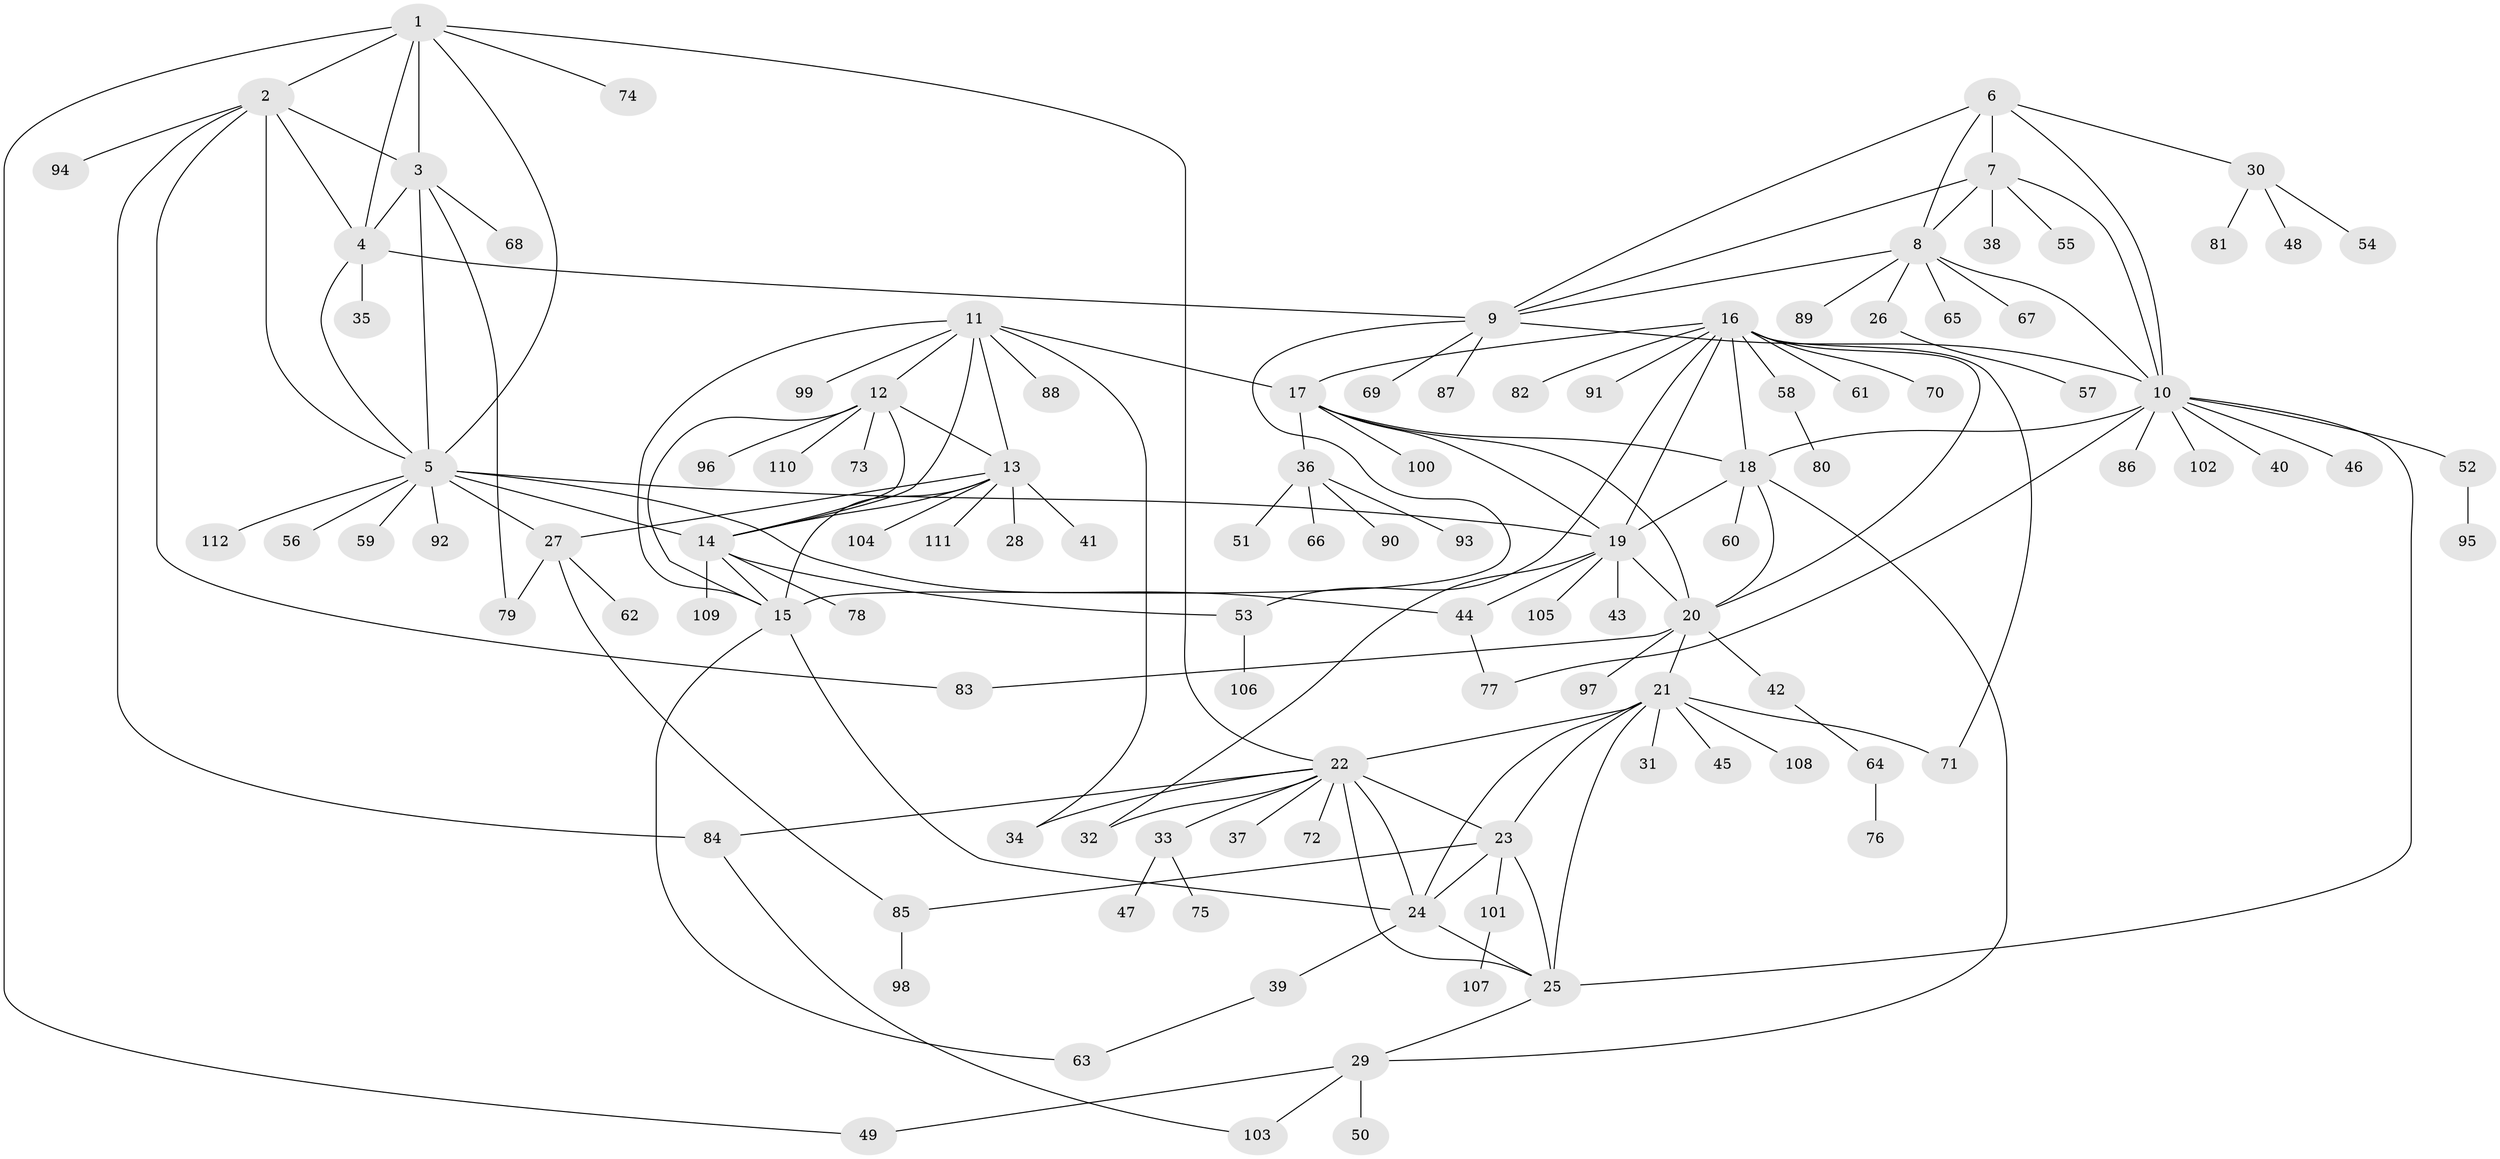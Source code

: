 // coarse degree distribution, {5: 0.07352941176470588, 7: 0.058823529411764705, 3: 0.029411764705882353, 1: 0.47058823529411764, 2: 0.14705882352941177, 4: 0.058823529411764705, 8: 0.029411764705882353, 9: 0.058823529411764705, 6: 0.058823529411764705, 11: 0.014705882352941176}
// Generated by graph-tools (version 1.1) at 2025/37/03/04/25 23:37:34]
// undirected, 112 vertices, 162 edges
graph export_dot {
  node [color=gray90,style=filled];
  1;
  2;
  3;
  4;
  5;
  6;
  7;
  8;
  9;
  10;
  11;
  12;
  13;
  14;
  15;
  16;
  17;
  18;
  19;
  20;
  21;
  22;
  23;
  24;
  25;
  26;
  27;
  28;
  29;
  30;
  31;
  32;
  33;
  34;
  35;
  36;
  37;
  38;
  39;
  40;
  41;
  42;
  43;
  44;
  45;
  46;
  47;
  48;
  49;
  50;
  51;
  52;
  53;
  54;
  55;
  56;
  57;
  58;
  59;
  60;
  61;
  62;
  63;
  64;
  65;
  66;
  67;
  68;
  69;
  70;
  71;
  72;
  73;
  74;
  75;
  76;
  77;
  78;
  79;
  80;
  81;
  82;
  83;
  84;
  85;
  86;
  87;
  88;
  89;
  90;
  91;
  92;
  93;
  94;
  95;
  96;
  97;
  98;
  99;
  100;
  101;
  102;
  103;
  104;
  105;
  106;
  107;
  108;
  109;
  110;
  111;
  112;
  1 -- 2;
  1 -- 3;
  1 -- 4;
  1 -- 5;
  1 -- 22;
  1 -- 49;
  1 -- 74;
  2 -- 3;
  2 -- 4;
  2 -- 5;
  2 -- 83;
  2 -- 84;
  2 -- 94;
  3 -- 4;
  3 -- 5;
  3 -- 68;
  3 -- 79;
  4 -- 5;
  4 -- 9;
  4 -- 35;
  5 -- 14;
  5 -- 19;
  5 -- 27;
  5 -- 44;
  5 -- 56;
  5 -- 59;
  5 -- 92;
  5 -- 112;
  6 -- 7;
  6 -- 8;
  6 -- 9;
  6 -- 10;
  6 -- 30;
  7 -- 8;
  7 -- 9;
  7 -- 10;
  7 -- 38;
  7 -- 55;
  8 -- 9;
  8 -- 10;
  8 -- 26;
  8 -- 65;
  8 -- 67;
  8 -- 89;
  9 -- 10;
  9 -- 15;
  9 -- 69;
  9 -- 87;
  10 -- 18;
  10 -- 25;
  10 -- 40;
  10 -- 46;
  10 -- 52;
  10 -- 77;
  10 -- 86;
  10 -- 102;
  11 -- 12;
  11 -- 13;
  11 -- 14;
  11 -- 15;
  11 -- 17;
  11 -- 34;
  11 -- 88;
  11 -- 99;
  12 -- 13;
  12 -- 14;
  12 -- 15;
  12 -- 73;
  12 -- 96;
  12 -- 110;
  13 -- 14;
  13 -- 15;
  13 -- 27;
  13 -- 28;
  13 -- 41;
  13 -- 104;
  13 -- 111;
  14 -- 15;
  14 -- 53;
  14 -- 78;
  14 -- 109;
  15 -- 24;
  15 -- 63;
  16 -- 17;
  16 -- 18;
  16 -- 19;
  16 -- 20;
  16 -- 53;
  16 -- 58;
  16 -- 61;
  16 -- 70;
  16 -- 71;
  16 -- 82;
  16 -- 91;
  17 -- 18;
  17 -- 19;
  17 -- 20;
  17 -- 36;
  17 -- 100;
  18 -- 19;
  18 -- 20;
  18 -- 29;
  18 -- 60;
  19 -- 20;
  19 -- 32;
  19 -- 43;
  19 -- 44;
  19 -- 105;
  20 -- 21;
  20 -- 42;
  20 -- 83;
  20 -- 97;
  21 -- 22;
  21 -- 23;
  21 -- 24;
  21 -- 25;
  21 -- 31;
  21 -- 45;
  21 -- 71;
  21 -- 108;
  22 -- 23;
  22 -- 24;
  22 -- 25;
  22 -- 32;
  22 -- 33;
  22 -- 34;
  22 -- 37;
  22 -- 72;
  22 -- 84;
  23 -- 24;
  23 -- 25;
  23 -- 85;
  23 -- 101;
  24 -- 25;
  24 -- 39;
  25 -- 29;
  26 -- 57;
  27 -- 62;
  27 -- 79;
  27 -- 85;
  29 -- 49;
  29 -- 50;
  29 -- 103;
  30 -- 48;
  30 -- 54;
  30 -- 81;
  33 -- 47;
  33 -- 75;
  36 -- 51;
  36 -- 66;
  36 -- 90;
  36 -- 93;
  39 -- 63;
  42 -- 64;
  44 -- 77;
  52 -- 95;
  53 -- 106;
  58 -- 80;
  64 -- 76;
  84 -- 103;
  85 -- 98;
  101 -- 107;
}
